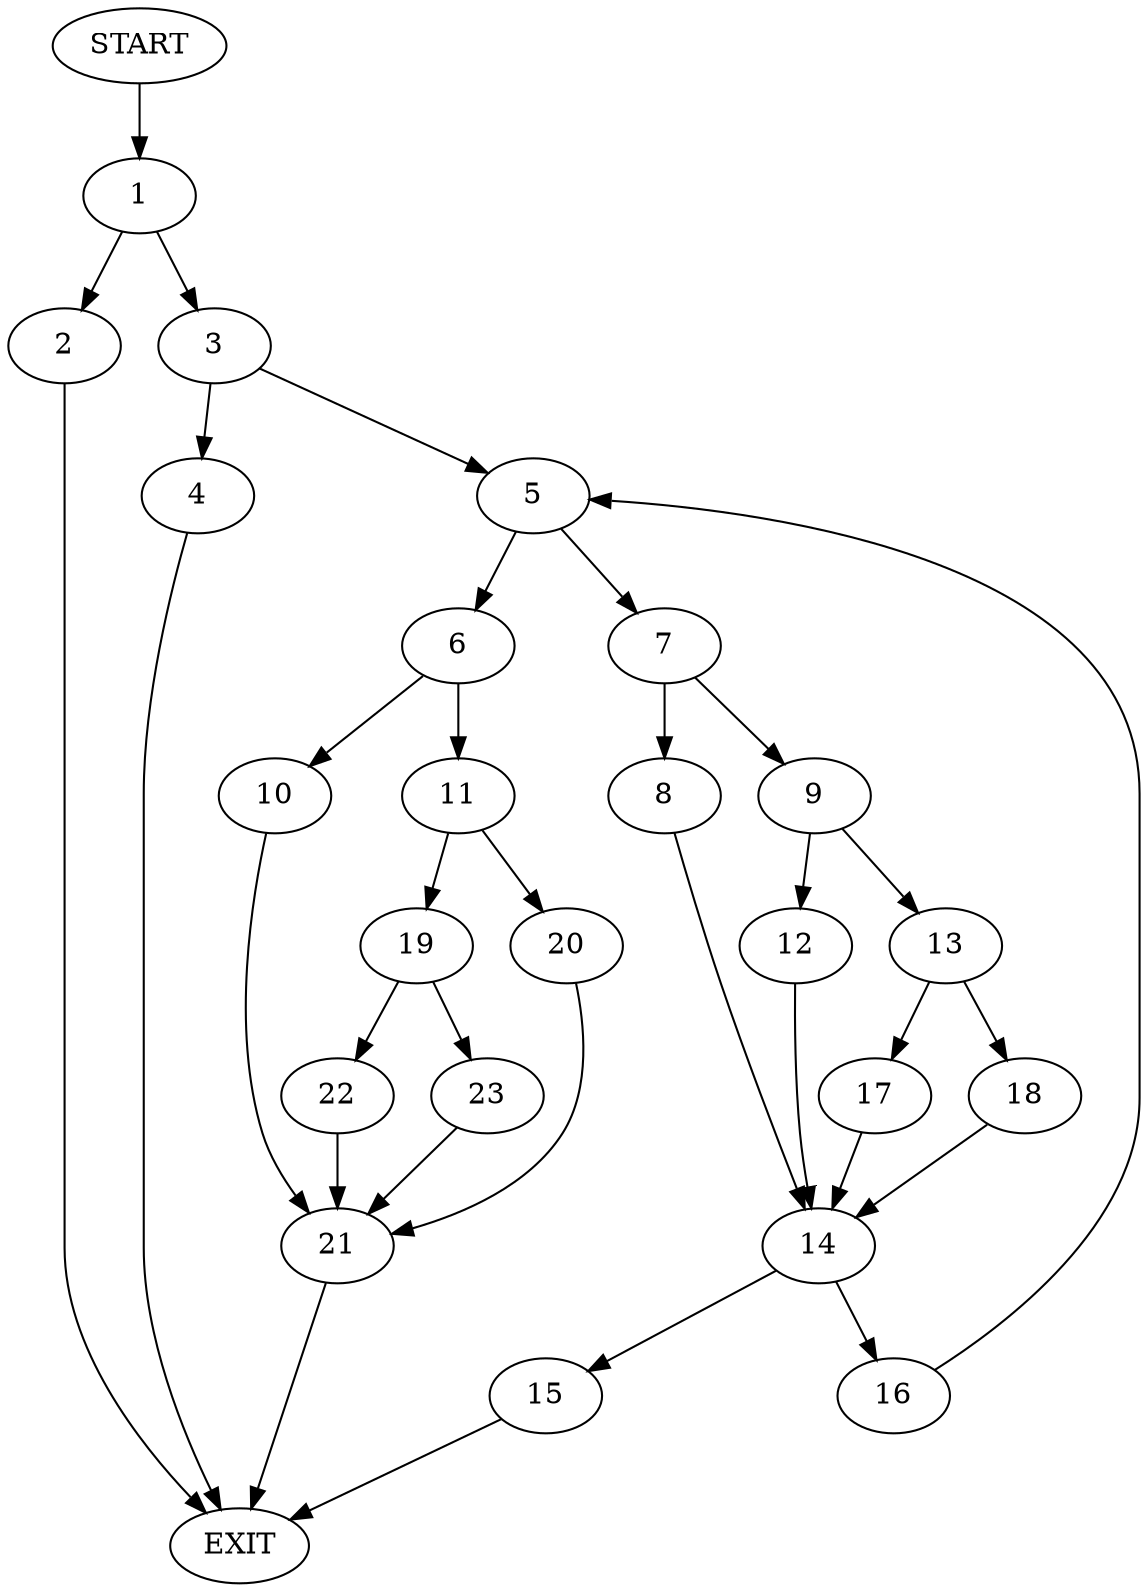 digraph {
0 [label="START"]
24 [label="EXIT"]
0 -> 1
1 -> 2
1 -> 3
2 -> 24
3 -> 4
3 -> 5
4 -> 24
5 -> 6
5 -> 7
7 -> 8
7 -> 9
6 -> 10
6 -> 11
9 -> 12
9 -> 13
8 -> 14
14 -> 15
14 -> 16
12 -> 14
13 -> 17
13 -> 18
17 -> 14
18 -> 14
15 -> 24
16 -> 5
11 -> 19
11 -> 20
10 -> 21
21 -> 24
20 -> 21
19 -> 22
19 -> 23
22 -> 21
23 -> 21
}
